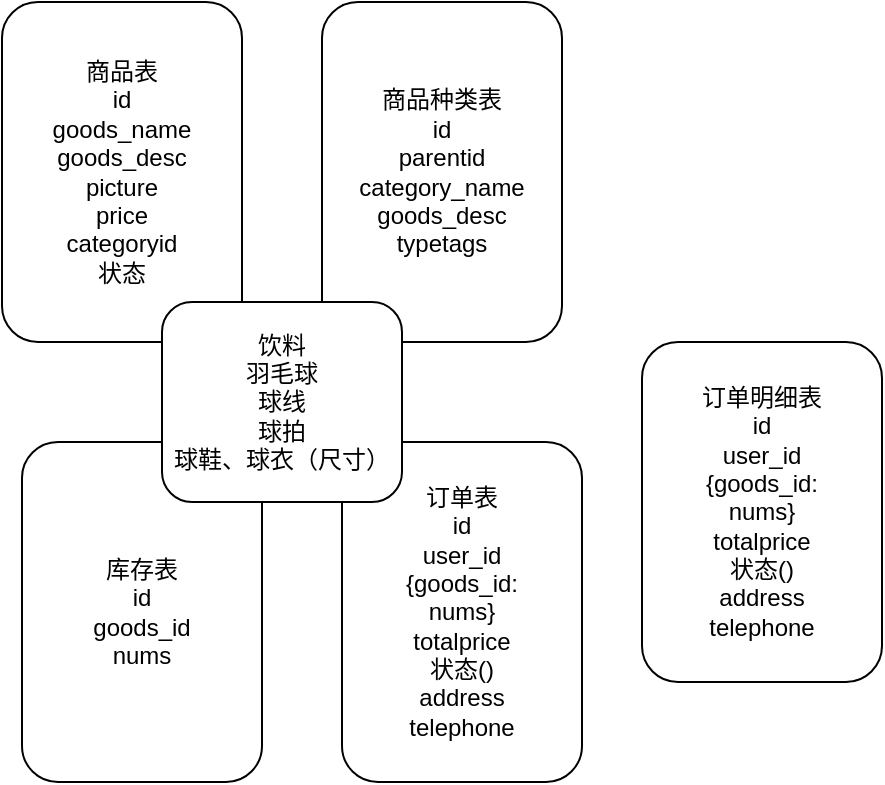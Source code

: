 <mxfile>
    <diagram id="kXMC-bxNPlXKZmboi1mM" name="Page-1">
        <mxGraphModel dx="610" dy="424" grid="1" gridSize="10" guides="1" tooltips="1" connect="1" arrows="1" fold="1" page="1" pageScale="1" pageWidth="827" pageHeight="1169" math="0" shadow="0">
            <root>
                <mxCell id="0"/>
                <mxCell id="1" parent="0"/>
                <mxCell id="2" value="商品表&lt;br&gt;id&lt;br&gt;goods_name&lt;br&gt;goods_desc&lt;br&gt;picture&lt;br&gt;price&lt;br&gt;categoryid&lt;br&gt;状态" style="rounded=1;whiteSpace=wrap;html=1;" vertex="1" parent="1">
                    <mxGeometry x="150" y="140" width="120" height="170" as="geometry"/>
                </mxCell>
                <mxCell id="3" value="商品种类表&lt;br&gt;id&lt;br&gt;parentid&lt;br&gt;category_name&lt;br&gt;goods_desc&lt;br&gt;typetags" style="rounded=1;whiteSpace=wrap;html=1;" vertex="1" parent="1">
                    <mxGeometry x="310" y="140" width="120" height="170" as="geometry"/>
                </mxCell>
                <mxCell id="4" value="订单表&lt;br&gt;id&lt;br&gt;user_id&lt;br&gt;{goods_id:&lt;br&gt;nums}&lt;br&gt;totalprice&lt;br&gt;状态()&lt;br&gt;address&lt;br&gt;telephone" style="rounded=1;whiteSpace=wrap;html=1;" vertex="1" parent="1">
                    <mxGeometry x="320" y="360" width="120" height="170" as="geometry"/>
                </mxCell>
                <mxCell id="5" value="库存表&lt;br&gt;id&lt;br&gt;goods_id&lt;br&gt;nums&lt;br&gt;" style="rounded=1;whiteSpace=wrap;html=1;" vertex="1" parent="1">
                    <mxGeometry x="160" y="360" width="120" height="170" as="geometry"/>
                </mxCell>
                <mxCell id="6" value="饮料&lt;br&gt;羽毛球&lt;br&gt;球线&lt;br&gt;球拍&lt;br&gt;球鞋、球衣（尺寸）" style="rounded=1;whiteSpace=wrap;html=1;" vertex="1" parent="1">
                    <mxGeometry x="230" y="290" width="120" height="100" as="geometry"/>
                </mxCell>
                <mxCell id="7" value="订单明细表&lt;br&gt;id&lt;br&gt;user_id&lt;br&gt;{goods_id:&lt;br&gt;nums}&lt;br&gt;totalprice&lt;br&gt;状态()&lt;br&gt;address&lt;br&gt;telephone" style="rounded=1;whiteSpace=wrap;html=1;" vertex="1" parent="1">
                    <mxGeometry x="470" y="310" width="120" height="170" as="geometry"/>
                </mxCell>
            </root>
        </mxGraphModel>
    </diagram>
</mxfile>